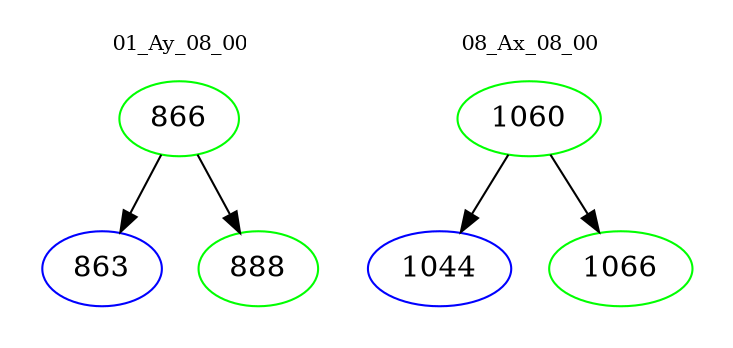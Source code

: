 digraph{
subgraph cluster_0 {
color = white
label = "01_Ay_08_00";
fontsize=10;
T0_866 [label="866", color="green"]
T0_866 -> T0_863 [color="black"]
T0_863 [label="863", color="blue"]
T0_866 -> T0_888 [color="black"]
T0_888 [label="888", color="green"]
}
subgraph cluster_1 {
color = white
label = "08_Ax_08_00";
fontsize=10;
T1_1060 [label="1060", color="green"]
T1_1060 -> T1_1044 [color="black"]
T1_1044 [label="1044", color="blue"]
T1_1060 -> T1_1066 [color="black"]
T1_1066 [label="1066", color="green"]
}
}
